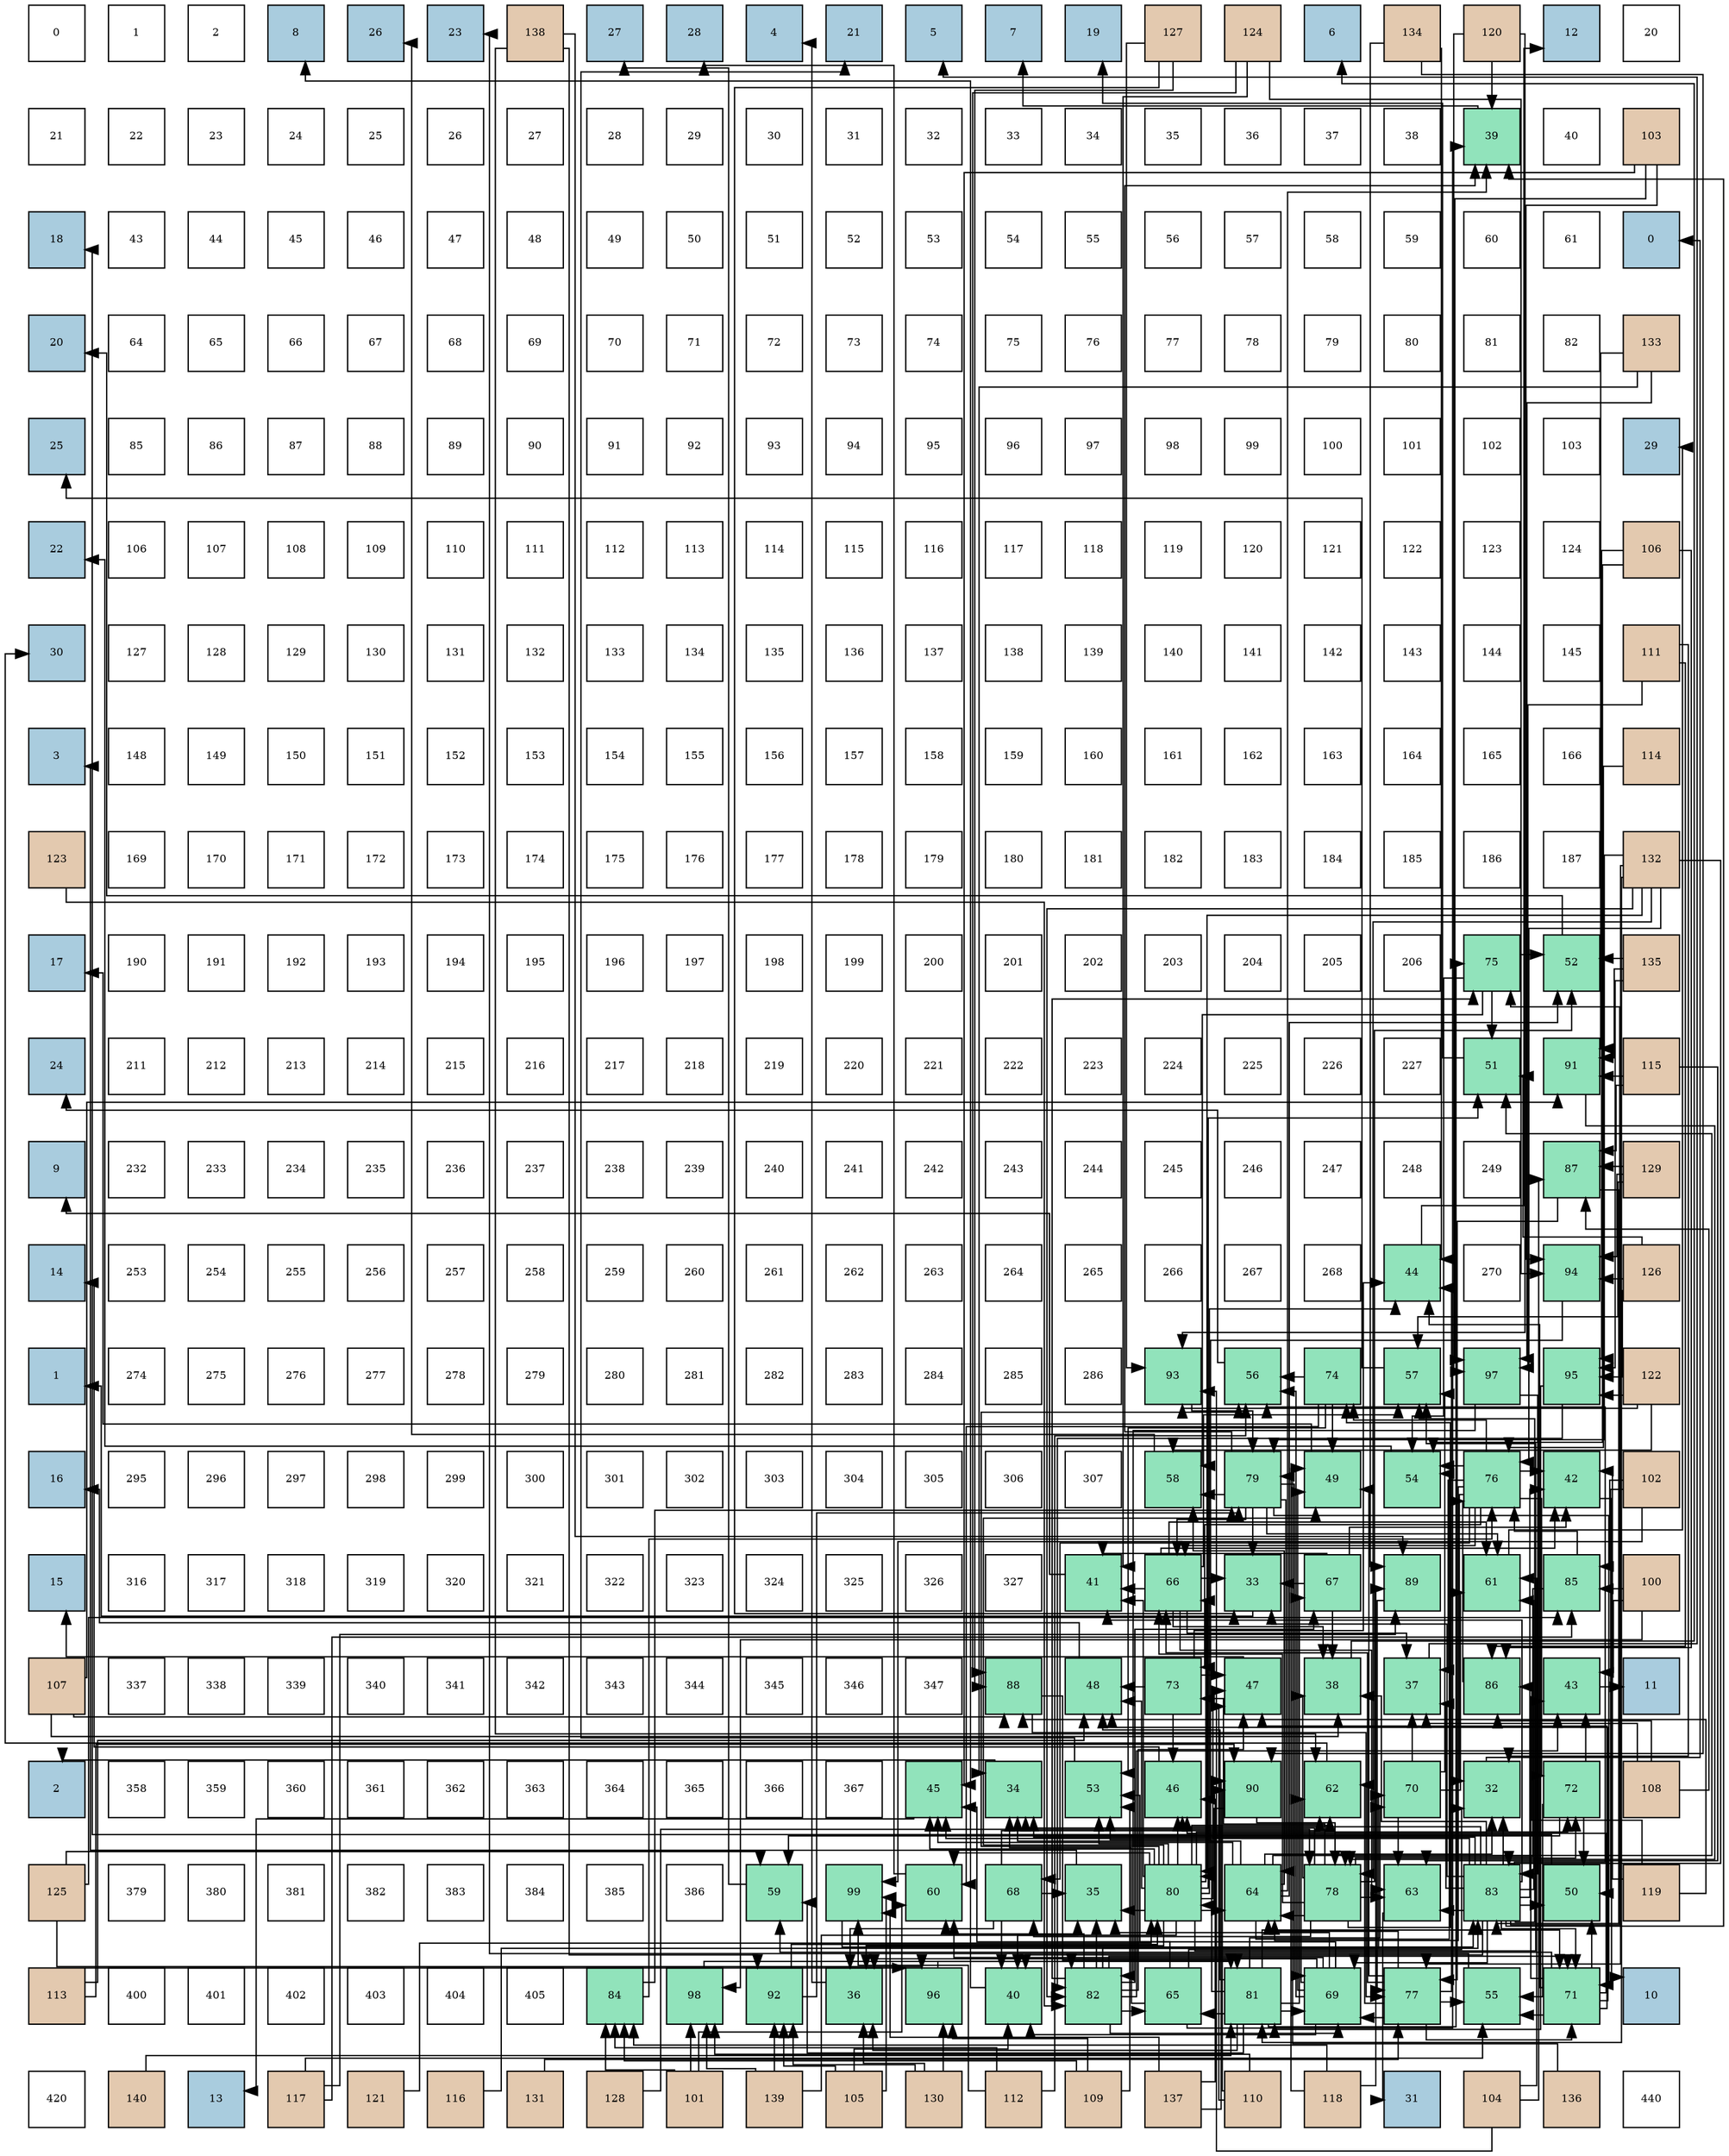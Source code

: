 digraph layout{
 rankdir=TB;
 splines=ortho;
 node [style=filled shape=square fixedsize=true width=0.6];
0[label="0", fontsize=8, fillcolor="#ffffff"];
1[label="1", fontsize=8, fillcolor="#ffffff"];
2[label="2", fontsize=8, fillcolor="#ffffff"];
3[label="8", fontsize=8, fillcolor="#a9ccde"];
4[label="26", fontsize=8, fillcolor="#a9ccde"];
5[label="23", fontsize=8, fillcolor="#a9ccde"];
6[label="138", fontsize=8, fillcolor="#e3c9af"];
7[label="27", fontsize=8, fillcolor="#a9ccde"];
8[label="28", fontsize=8, fillcolor="#a9ccde"];
9[label="4", fontsize=8, fillcolor="#a9ccde"];
10[label="21", fontsize=8, fillcolor="#a9ccde"];
11[label="5", fontsize=8, fillcolor="#a9ccde"];
12[label="7", fontsize=8, fillcolor="#a9ccde"];
13[label="19", fontsize=8, fillcolor="#a9ccde"];
14[label="127", fontsize=8, fillcolor="#e3c9af"];
15[label="124", fontsize=8, fillcolor="#e3c9af"];
16[label="6", fontsize=8, fillcolor="#a9ccde"];
17[label="134", fontsize=8, fillcolor="#e3c9af"];
18[label="120", fontsize=8, fillcolor="#e3c9af"];
19[label="12", fontsize=8, fillcolor="#a9ccde"];
20[label="20", fontsize=8, fillcolor="#ffffff"];
21[label="21", fontsize=8, fillcolor="#ffffff"];
22[label="22", fontsize=8, fillcolor="#ffffff"];
23[label="23", fontsize=8, fillcolor="#ffffff"];
24[label="24", fontsize=8, fillcolor="#ffffff"];
25[label="25", fontsize=8, fillcolor="#ffffff"];
26[label="26", fontsize=8, fillcolor="#ffffff"];
27[label="27", fontsize=8, fillcolor="#ffffff"];
28[label="28", fontsize=8, fillcolor="#ffffff"];
29[label="29", fontsize=8, fillcolor="#ffffff"];
30[label="30", fontsize=8, fillcolor="#ffffff"];
31[label="31", fontsize=8, fillcolor="#ffffff"];
32[label="32", fontsize=8, fillcolor="#ffffff"];
33[label="33", fontsize=8, fillcolor="#ffffff"];
34[label="34", fontsize=8, fillcolor="#ffffff"];
35[label="35", fontsize=8, fillcolor="#ffffff"];
36[label="36", fontsize=8, fillcolor="#ffffff"];
37[label="37", fontsize=8, fillcolor="#ffffff"];
38[label="38", fontsize=8, fillcolor="#ffffff"];
39[label="39", fontsize=8, fillcolor="#91e3bb"];
40[label="40", fontsize=8, fillcolor="#ffffff"];
41[label="103", fontsize=8, fillcolor="#e3c9af"];
42[label="18", fontsize=8, fillcolor="#a9ccde"];
43[label="43", fontsize=8, fillcolor="#ffffff"];
44[label="44", fontsize=8, fillcolor="#ffffff"];
45[label="45", fontsize=8, fillcolor="#ffffff"];
46[label="46", fontsize=8, fillcolor="#ffffff"];
47[label="47", fontsize=8, fillcolor="#ffffff"];
48[label="48", fontsize=8, fillcolor="#ffffff"];
49[label="49", fontsize=8, fillcolor="#ffffff"];
50[label="50", fontsize=8, fillcolor="#ffffff"];
51[label="51", fontsize=8, fillcolor="#ffffff"];
52[label="52", fontsize=8, fillcolor="#ffffff"];
53[label="53", fontsize=8, fillcolor="#ffffff"];
54[label="54", fontsize=8, fillcolor="#ffffff"];
55[label="55", fontsize=8, fillcolor="#ffffff"];
56[label="56", fontsize=8, fillcolor="#ffffff"];
57[label="57", fontsize=8, fillcolor="#ffffff"];
58[label="58", fontsize=8, fillcolor="#ffffff"];
59[label="59", fontsize=8, fillcolor="#ffffff"];
60[label="60", fontsize=8, fillcolor="#ffffff"];
61[label="61", fontsize=8, fillcolor="#ffffff"];
62[label="0", fontsize=8, fillcolor="#a9ccde"];
63[label="20", fontsize=8, fillcolor="#a9ccde"];
64[label="64", fontsize=8, fillcolor="#ffffff"];
65[label="65", fontsize=8, fillcolor="#ffffff"];
66[label="66", fontsize=8, fillcolor="#ffffff"];
67[label="67", fontsize=8, fillcolor="#ffffff"];
68[label="68", fontsize=8, fillcolor="#ffffff"];
69[label="69", fontsize=8, fillcolor="#ffffff"];
70[label="70", fontsize=8, fillcolor="#ffffff"];
71[label="71", fontsize=8, fillcolor="#ffffff"];
72[label="72", fontsize=8, fillcolor="#ffffff"];
73[label="73", fontsize=8, fillcolor="#ffffff"];
74[label="74", fontsize=8, fillcolor="#ffffff"];
75[label="75", fontsize=8, fillcolor="#ffffff"];
76[label="76", fontsize=8, fillcolor="#ffffff"];
77[label="77", fontsize=8, fillcolor="#ffffff"];
78[label="78", fontsize=8, fillcolor="#ffffff"];
79[label="79", fontsize=8, fillcolor="#ffffff"];
80[label="80", fontsize=8, fillcolor="#ffffff"];
81[label="81", fontsize=8, fillcolor="#ffffff"];
82[label="82", fontsize=8, fillcolor="#ffffff"];
83[label="133", fontsize=8, fillcolor="#e3c9af"];
84[label="25", fontsize=8, fillcolor="#a9ccde"];
85[label="85", fontsize=8, fillcolor="#ffffff"];
86[label="86", fontsize=8, fillcolor="#ffffff"];
87[label="87", fontsize=8, fillcolor="#ffffff"];
88[label="88", fontsize=8, fillcolor="#ffffff"];
89[label="89", fontsize=8, fillcolor="#ffffff"];
90[label="90", fontsize=8, fillcolor="#ffffff"];
91[label="91", fontsize=8, fillcolor="#ffffff"];
92[label="92", fontsize=8, fillcolor="#ffffff"];
93[label="93", fontsize=8, fillcolor="#ffffff"];
94[label="94", fontsize=8, fillcolor="#ffffff"];
95[label="95", fontsize=8, fillcolor="#ffffff"];
96[label="96", fontsize=8, fillcolor="#ffffff"];
97[label="97", fontsize=8, fillcolor="#ffffff"];
98[label="98", fontsize=8, fillcolor="#ffffff"];
99[label="99", fontsize=8, fillcolor="#ffffff"];
100[label="100", fontsize=8, fillcolor="#ffffff"];
101[label="101", fontsize=8, fillcolor="#ffffff"];
102[label="102", fontsize=8, fillcolor="#ffffff"];
103[label="103", fontsize=8, fillcolor="#ffffff"];
104[label="29", fontsize=8, fillcolor="#a9ccde"];
105[label="22", fontsize=8, fillcolor="#a9ccde"];
106[label="106", fontsize=8, fillcolor="#ffffff"];
107[label="107", fontsize=8, fillcolor="#ffffff"];
108[label="108", fontsize=8, fillcolor="#ffffff"];
109[label="109", fontsize=8, fillcolor="#ffffff"];
110[label="110", fontsize=8, fillcolor="#ffffff"];
111[label="111", fontsize=8, fillcolor="#ffffff"];
112[label="112", fontsize=8, fillcolor="#ffffff"];
113[label="113", fontsize=8, fillcolor="#ffffff"];
114[label="114", fontsize=8, fillcolor="#ffffff"];
115[label="115", fontsize=8, fillcolor="#ffffff"];
116[label="116", fontsize=8, fillcolor="#ffffff"];
117[label="117", fontsize=8, fillcolor="#ffffff"];
118[label="118", fontsize=8, fillcolor="#ffffff"];
119[label="119", fontsize=8, fillcolor="#ffffff"];
120[label="120", fontsize=8, fillcolor="#ffffff"];
121[label="121", fontsize=8, fillcolor="#ffffff"];
122[label="122", fontsize=8, fillcolor="#ffffff"];
123[label="123", fontsize=8, fillcolor="#ffffff"];
124[label="124", fontsize=8, fillcolor="#ffffff"];
125[label="106", fontsize=8, fillcolor="#e3c9af"];
126[label="30", fontsize=8, fillcolor="#a9ccde"];
127[label="127", fontsize=8, fillcolor="#ffffff"];
128[label="128", fontsize=8, fillcolor="#ffffff"];
129[label="129", fontsize=8, fillcolor="#ffffff"];
130[label="130", fontsize=8, fillcolor="#ffffff"];
131[label="131", fontsize=8, fillcolor="#ffffff"];
132[label="132", fontsize=8, fillcolor="#ffffff"];
133[label="133", fontsize=8, fillcolor="#ffffff"];
134[label="134", fontsize=8, fillcolor="#ffffff"];
135[label="135", fontsize=8, fillcolor="#ffffff"];
136[label="136", fontsize=8, fillcolor="#ffffff"];
137[label="137", fontsize=8, fillcolor="#ffffff"];
138[label="138", fontsize=8, fillcolor="#ffffff"];
139[label="139", fontsize=8, fillcolor="#ffffff"];
140[label="140", fontsize=8, fillcolor="#ffffff"];
141[label="141", fontsize=8, fillcolor="#ffffff"];
142[label="142", fontsize=8, fillcolor="#ffffff"];
143[label="143", fontsize=8, fillcolor="#ffffff"];
144[label="144", fontsize=8, fillcolor="#ffffff"];
145[label="145", fontsize=8, fillcolor="#ffffff"];
146[label="111", fontsize=8, fillcolor="#e3c9af"];
147[label="3", fontsize=8, fillcolor="#a9ccde"];
148[label="148", fontsize=8, fillcolor="#ffffff"];
149[label="149", fontsize=8, fillcolor="#ffffff"];
150[label="150", fontsize=8, fillcolor="#ffffff"];
151[label="151", fontsize=8, fillcolor="#ffffff"];
152[label="152", fontsize=8, fillcolor="#ffffff"];
153[label="153", fontsize=8, fillcolor="#ffffff"];
154[label="154", fontsize=8, fillcolor="#ffffff"];
155[label="155", fontsize=8, fillcolor="#ffffff"];
156[label="156", fontsize=8, fillcolor="#ffffff"];
157[label="157", fontsize=8, fillcolor="#ffffff"];
158[label="158", fontsize=8, fillcolor="#ffffff"];
159[label="159", fontsize=8, fillcolor="#ffffff"];
160[label="160", fontsize=8, fillcolor="#ffffff"];
161[label="161", fontsize=8, fillcolor="#ffffff"];
162[label="162", fontsize=8, fillcolor="#ffffff"];
163[label="163", fontsize=8, fillcolor="#ffffff"];
164[label="164", fontsize=8, fillcolor="#ffffff"];
165[label="165", fontsize=8, fillcolor="#ffffff"];
166[label="166", fontsize=8, fillcolor="#ffffff"];
167[label="114", fontsize=8, fillcolor="#e3c9af"];
168[label="123", fontsize=8, fillcolor="#e3c9af"];
169[label="169", fontsize=8, fillcolor="#ffffff"];
170[label="170", fontsize=8, fillcolor="#ffffff"];
171[label="171", fontsize=8, fillcolor="#ffffff"];
172[label="172", fontsize=8, fillcolor="#ffffff"];
173[label="173", fontsize=8, fillcolor="#ffffff"];
174[label="174", fontsize=8, fillcolor="#ffffff"];
175[label="175", fontsize=8, fillcolor="#ffffff"];
176[label="176", fontsize=8, fillcolor="#ffffff"];
177[label="177", fontsize=8, fillcolor="#ffffff"];
178[label="178", fontsize=8, fillcolor="#ffffff"];
179[label="179", fontsize=8, fillcolor="#ffffff"];
180[label="180", fontsize=8, fillcolor="#ffffff"];
181[label="181", fontsize=8, fillcolor="#ffffff"];
182[label="182", fontsize=8, fillcolor="#ffffff"];
183[label="183", fontsize=8, fillcolor="#ffffff"];
184[label="184", fontsize=8, fillcolor="#ffffff"];
185[label="185", fontsize=8, fillcolor="#ffffff"];
186[label="186", fontsize=8, fillcolor="#ffffff"];
187[label="187", fontsize=8, fillcolor="#ffffff"];
188[label="132", fontsize=8, fillcolor="#e3c9af"];
189[label="17", fontsize=8, fillcolor="#a9ccde"];
190[label="190", fontsize=8, fillcolor="#ffffff"];
191[label="191", fontsize=8, fillcolor="#ffffff"];
192[label="192", fontsize=8, fillcolor="#ffffff"];
193[label="193", fontsize=8, fillcolor="#ffffff"];
194[label="194", fontsize=8, fillcolor="#ffffff"];
195[label="195", fontsize=8, fillcolor="#ffffff"];
196[label="196", fontsize=8, fillcolor="#ffffff"];
197[label="197", fontsize=8, fillcolor="#ffffff"];
198[label="198", fontsize=8, fillcolor="#ffffff"];
199[label="199", fontsize=8, fillcolor="#ffffff"];
200[label="200", fontsize=8, fillcolor="#ffffff"];
201[label="201", fontsize=8, fillcolor="#ffffff"];
202[label="202", fontsize=8, fillcolor="#ffffff"];
203[label="203", fontsize=8, fillcolor="#ffffff"];
204[label="204", fontsize=8, fillcolor="#ffffff"];
205[label="205", fontsize=8, fillcolor="#ffffff"];
206[label="206", fontsize=8, fillcolor="#ffffff"];
207[label="75", fontsize=8, fillcolor="#91e3bb"];
208[label="52", fontsize=8, fillcolor="#91e3bb"];
209[label="135", fontsize=8, fillcolor="#e3c9af"];
210[label="24", fontsize=8, fillcolor="#a9ccde"];
211[label="211", fontsize=8, fillcolor="#ffffff"];
212[label="212", fontsize=8, fillcolor="#ffffff"];
213[label="213", fontsize=8, fillcolor="#ffffff"];
214[label="214", fontsize=8, fillcolor="#ffffff"];
215[label="215", fontsize=8, fillcolor="#ffffff"];
216[label="216", fontsize=8, fillcolor="#ffffff"];
217[label="217", fontsize=8, fillcolor="#ffffff"];
218[label="218", fontsize=8, fillcolor="#ffffff"];
219[label="219", fontsize=8, fillcolor="#ffffff"];
220[label="220", fontsize=8, fillcolor="#ffffff"];
221[label="221", fontsize=8, fillcolor="#ffffff"];
222[label="222", fontsize=8, fillcolor="#ffffff"];
223[label="223", fontsize=8, fillcolor="#ffffff"];
224[label="224", fontsize=8, fillcolor="#ffffff"];
225[label="225", fontsize=8, fillcolor="#ffffff"];
226[label="226", fontsize=8, fillcolor="#ffffff"];
227[label="227", fontsize=8, fillcolor="#ffffff"];
228[label="51", fontsize=8, fillcolor="#91e3bb"];
229[label="91", fontsize=8, fillcolor="#91e3bb"];
230[label="115", fontsize=8, fillcolor="#e3c9af"];
231[label="9", fontsize=8, fillcolor="#a9ccde"];
232[label="232", fontsize=8, fillcolor="#ffffff"];
233[label="233", fontsize=8, fillcolor="#ffffff"];
234[label="234", fontsize=8, fillcolor="#ffffff"];
235[label="235", fontsize=8, fillcolor="#ffffff"];
236[label="236", fontsize=8, fillcolor="#ffffff"];
237[label="237", fontsize=8, fillcolor="#ffffff"];
238[label="238", fontsize=8, fillcolor="#ffffff"];
239[label="239", fontsize=8, fillcolor="#ffffff"];
240[label="240", fontsize=8, fillcolor="#ffffff"];
241[label="241", fontsize=8, fillcolor="#ffffff"];
242[label="242", fontsize=8, fillcolor="#ffffff"];
243[label="243", fontsize=8, fillcolor="#ffffff"];
244[label="244", fontsize=8, fillcolor="#ffffff"];
245[label="245", fontsize=8, fillcolor="#ffffff"];
246[label="246", fontsize=8, fillcolor="#ffffff"];
247[label="247", fontsize=8, fillcolor="#ffffff"];
248[label="248", fontsize=8, fillcolor="#ffffff"];
249[label="249", fontsize=8, fillcolor="#ffffff"];
250[label="87", fontsize=8, fillcolor="#91e3bb"];
251[label="129", fontsize=8, fillcolor="#e3c9af"];
252[label="14", fontsize=8, fillcolor="#a9ccde"];
253[label="253", fontsize=8, fillcolor="#ffffff"];
254[label="254", fontsize=8, fillcolor="#ffffff"];
255[label="255", fontsize=8, fillcolor="#ffffff"];
256[label="256", fontsize=8, fillcolor="#ffffff"];
257[label="257", fontsize=8, fillcolor="#ffffff"];
258[label="258", fontsize=8, fillcolor="#ffffff"];
259[label="259", fontsize=8, fillcolor="#ffffff"];
260[label="260", fontsize=8, fillcolor="#ffffff"];
261[label="261", fontsize=8, fillcolor="#ffffff"];
262[label="262", fontsize=8, fillcolor="#ffffff"];
263[label="263", fontsize=8, fillcolor="#ffffff"];
264[label="264", fontsize=8, fillcolor="#ffffff"];
265[label="265", fontsize=8, fillcolor="#ffffff"];
266[label="266", fontsize=8, fillcolor="#ffffff"];
267[label="267", fontsize=8, fillcolor="#ffffff"];
268[label="268", fontsize=8, fillcolor="#ffffff"];
269[label="44", fontsize=8, fillcolor="#91e3bb"];
270[label="270", fontsize=8, fillcolor="#ffffff"];
271[label="94", fontsize=8, fillcolor="#91e3bb"];
272[label="126", fontsize=8, fillcolor="#e3c9af"];
273[label="1", fontsize=8, fillcolor="#a9ccde"];
274[label="274", fontsize=8, fillcolor="#ffffff"];
275[label="275", fontsize=8, fillcolor="#ffffff"];
276[label="276", fontsize=8, fillcolor="#ffffff"];
277[label="277", fontsize=8, fillcolor="#ffffff"];
278[label="278", fontsize=8, fillcolor="#ffffff"];
279[label="279", fontsize=8, fillcolor="#ffffff"];
280[label="280", fontsize=8, fillcolor="#ffffff"];
281[label="281", fontsize=8, fillcolor="#ffffff"];
282[label="282", fontsize=8, fillcolor="#ffffff"];
283[label="283", fontsize=8, fillcolor="#ffffff"];
284[label="284", fontsize=8, fillcolor="#ffffff"];
285[label="285", fontsize=8, fillcolor="#ffffff"];
286[label="286", fontsize=8, fillcolor="#ffffff"];
287[label="93", fontsize=8, fillcolor="#91e3bb"];
288[label="56", fontsize=8, fillcolor="#91e3bb"];
289[label="74", fontsize=8, fillcolor="#91e3bb"];
290[label="57", fontsize=8, fillcolor="#91e3bb"];
291[label="97", fontsize=8, fillcolor="#91e3bb"];
292[label="95", fontsize=8, fillcolor="#91e3bb"];
293[label="122", fontsize=8, fillcolor="#e3c9af"];
294[label="16", fontsize=8, fillcolor="#a9ccde"];
295[label="295", fontsize=8, fillcolor="#ffffff"];
296[label="296", fontsize=8, fillcolor="#ffffff"];
297[label="297", fontsize=8, fillcolor="#ffffff"];
298[label="298", fontsize=8, fillcolor="#ffffff"];
299[label="299", fontsize=8, fillcolor="#ffffff"];
300[label="300", fontsize=8, fillcolor="#ffffff"];
301[label="301", fontsize=8, fillcolor="#ffffff"];
302[label="302", fontsize=8, fillcolor="#ffffff"];
303[label="303", fontsize=8, fillcolor="#ffffff"];
304[label="304", fontsize=8, fillcolor="#ffffff"];
305[label="305", fontsize=8, fillcolor="#ffffff"];
306[label="306", fontsize=8, fillcolor="#ffffff"];
307[label="307", fontsize=8, fillcolor="#ffffff"];
308[label="58", fontsize=8, fillcolor="#91e3bb"];
309[label="79", fontsize=8, fillcolor="#91e3bb"];
310[label="49", fontsize=8, fillcolor="#91e3bb"];
311[label="54", fontsize=8, fillcolor="#91e3bb"];
312[label="76", fontsize=8, fillcolor="#91e3bb"];
313[label="42", fontsize=8, fillcolor="#91e3bb"];
314[label="102", fontsize=8, fillcolor="#e3c9af"];
315[label="15", fontsize=8, fillcolor="#a9ccde"];
316[label="316", fontsize=8, fillcolor="#ffffff"];
317[label="317", fontsize=8, fillcolor="#ffffff"];
318[label="318", fontsize=8, fillcolor="#ffffff"];
319[label="319", fontsize=8, fillcolor="#ffffff"];
320[label="320", fontsize=8, fillcolor="#ffffff"];
321[label="321", fontsize=8, fillcolor="#ffffff"];
322[label="322", fontsize=8, fillcolor="#ffffff"];
323[label="323", fontsize=8, fillcolor="#ffffff"];
324[label="324", fontsize=8, fillcolor="#ffffff"];
325[label="325", fontsize=8, fillcolor="#ffffff"];
326[label="326", fontsize=8, fillcolor="#ffffff"];
327[label="327", fontsize=8, fillcolor="#ffffff"];
328[label="41", fontsize=8, fillcolor="#91e3bb"];
329[label="66", fontsize=8, fillcolor="#91e3bb"];
330[label="33", fontsize=8, fillcolor="#91e3bb"];
331[label="67", fontsize=8, fillcolor="#91e3bb"];
332[label="89", fontsize=8, fillcolor="#91e3bb"];
333[label="61", fontsize=8, fillcolor="#91e3bb"];
334[label="85", fontsize=8, fillcolor="#91e3bb"];
335[label="100", fontsize=8, fillcolor="#e3c9af"];
336[label="107", fontsize=8, fillcolor="#e3c9af"];
337[label="337", fontsize=8, fillcolor="#ffffff"];
338[label="338", fontsize=8, fillcolor="#ffffff"];
339[label="339", fontsize=8, fillcolor="#ffffff"];
340[label="340", fontsize=8, fillcolor="#ffffff"];
341[label="341", fontsize=8, fillcolor="#ffffff"];
342[label="342", fontsize=8, fillcolor="#ffffff"];
343[label="343", fontsize=8, fillcolor="#ffffff"];
344[label="344", fontsize=8, fillcolor="#ffffff"];
345[label="345", fontsize=8, fillcolor="#ffffff"];
346[label="346", fontsize=8, fillcolor="#ffffff"];
347[label="347", fontsize=8, fillcolor="#ffffff"];
348[label="88", fontsize=8, fillcolor="#91e3bb"];
349[label="48", fontsize=8, fillcolor="#91e3bb"];
350[label="73", fontsize=8, fillcolor="#91e3bb"];
351[label="47", fontsize=8, fillcolor="#91e3bb"];
352[label="38", fontsize=8, fillcolor="#91e3bb"];
353[label="37", fontsize=8, fillcolor="#91e3bb"];
354[label="86", fontsize=8, fillcolor="#91e3bb"];
355[label="43", fontsize=8, fillcolor="#91e3bb"];
356[label="11", fontsize=8, fillcolor="#a9ccde"];
357[label="2", fontsize=8, fillcolor="#a9ccde"];
358[label="358", fontsize=8, fillcolor="#ffffff"];
359[label="359", fontsize=8, fillcolor="#ffffff"];
360[label="360", fontsize=8, fillcolor="#ffffff"];
361[label="361", fontsize=8, fillcolor="#ffffff"];
362[label="362", fontsize=8, fillcolor="#ffffff"];
363[label="363", fontsize=8, fillcolor="#ffffff"];
364[label="364", fontsize=8, fillcolor="#ffffff"];
365[label="365", fontsize=8, fillcolor="#ffffff"];
366[label="366", fontsize=8, fillcolor="#ffffff"];
367[label="367", fontsize=8, fillcolor="#ffffff"];
368[label="45", fontsize=8, fillcolor="#91e3bb"];
369[label="34", fontsize=8, fillcolor="#91e3bb"];
370[label="53", fontsize=8, fillcolor="#91e3bb"];
371[label="46", fontsize=8, fillcolor="#91e3bb"];
372[label="90", fontsize=8, fillcolor="#91e3bb"];
373[label="62", fontsize=8, fillcolor="#91e3bb"];
374[label="70", fontsize=8, fillcolor="#91e3bb"];
375[label="32", fontsize=8, fillcolor="#91e3bb"];
376[label="72", fontsize=8, fillcolor="#91e3bb"];
377[label="108", fontsize=8, fillcolor="#e3c9af"];
378[label="125", fontsize=8, fillcolor="#e3c9af"];
379[label="379", fontsize=8, fillcolor="#ffffff"];
380[label="380", fontsize=8, fillcolor="#ffffff"];
381[label="381", fontsize=8, fillcolor="#ffffff"];
382[label="382", fontsize=8, fillcolor="#ffffff"];
383[label="383", fontsize=8, fillcolor="#ffffff"];
384[label="384", fontsize=8, fillcolor="#ffffff"];
385[label="385", fontsize=8, fillcolor="#ffffff"];
386[label="386", fontsize=8, fillcolor="#ffffff"];
387[label="59", fontsize=8, fillcolor="#91e3bb"];
388[label="99", fontsize=8, fillcolor="#91e3bb"];
389[label="60", fontsize=8, fillcolor="#91e3bb"];
390[label="68", fontsize=8, fillcolor="#91e3bb"];
391[label="35", fontsize=8, fillcolor="#91e3bb"];
392[label="80", fontsize=8, fillcolor="#91e3bb"];
393[label="64", fontsize=8, fillcolor="#91e3bb"];
394[label="78", fontsize=8, fillcolor="#91e3bb"];
395[label="63", fontsize=8, fillcolor="#91e3bb"];
396[label="83", fontsize=8, fillcolor="#91e3bb"];
397[label="50", fontsize=8, fillcolor="#91e3bb"];
398[label="119", fontsize=8, fillcolor="#e3c9af"];
399[label="113", fontsize=8, fillcolor="#e3c9af"];
400[label="400", fontsize=8, fillcolor="#ffffff"];
401[label="401", fontsize=8, fillcolor="#ffffff"];
402[label="402", fontsize=8, fillcolor="#ffffff"];
403[label="403", fontsize=8, fillcolor="#ffffff"];
404[label="404", fontsize=8, fillcolor="#ffffff"];
405[label="405", fontsize=8, fillcolor="#ffffff"];
406[label="84", fontsize=8, fillcolor="#91e3bb"];
407[label="98", fontsize=8, fillcolor="#91e3bb"];
408[label="92", fontsize=8, fillcolor="#91e3bb"];
409[label="36", fontsize=8, fillcolor="#91e3bb"];
410[label="96", fontsize=8, fillcolor="#91e3bb"];
411[label="40", fontsize=8, fillcolor="#91e3bb"];
412[label="82", fontsize=8, fillcolor="#91e3bb"];
413[label="65", fontsize=8, fillcolor="#91e3bb"];
414[label="81", fontsize=8, fillcolor="#91e3bb"];
415[label="69", fontsize=8, fillcolor="#91e3bb"];
416[label="77", fontsize=8, fillcolor="#91e3bb"];
417[label="55", fontsize=8, fillcolor="#91e3bb"];
418[label="71", fontsize=8, fillcolor="#91e3bb"];
419[label="10", fontsize=8, fillcolor="#a9ccde"];
420[label="420", fontsize=8, fillcolor="#ffffff"];
421[label="140", fontsize=8, fillcolor="#e3c9af"];
422[label="13", fontsize=8, fillcolor="#a9ccde"];
423[label="117", fontsize=8, fillcolor="#e3c9af"];
424[label="121", fontsize=8, fillcolor="#e3c9af"];
425[label="116", fontsize=8, fillcolor="#e3c9af"];
426[label="131", fontsize=8, fillcolor="#e3c9af"];
427[label="128", fontsize=8, fillcolor="#e3c9af"];
428[label="101", fontsize=8, fillcolor="#e3c9af"];
429[label="139", fontsize=8, fillcolor="#e3c9af"];
430[label="105", fontsize=8, fillcolor="#e3c9af"];
431[label="130", fontsize=8, fillcolor="#e3c9af"];
432[label="112", fontsize=8, fillcolor="#e3c9af"];
433[label="109", fontsize=8, fillcolor="#e3c9af"];
434[label="137", fontsize=8, fillcolor="#e3c9af"];
435[label="110", fontsize=8, fillcolor="#e3c9af"];
436[label="118", fontsize=8, fillcolor="#e3c9af"];
437[label="31", fontsize=8, fillcolor="#a9ccde"];
438[label="104", fontsize=8, fillcolor="#e3c9af"];
439[label="136", fontsize=8, fillcolor="#e3c9af"];
440[label="440", fontsize=8, fillcolor="#ffffff"];
edge [constraint=false, style=vis];375 -> 62;
330 -> 273;
369 -> 357;
391 -> 147;
409 -> 9;
353 -> 11;
352 -> 16;
39 -> 12;
411 -> 3;
328 -> 231;
313 -> 419;
355 -> 356;
269 -> 19;
368 -> 422;
371 -> 252;
351 -> 315;
349 -> 294;
310 -> 189;
397 -> 42;
228 -> 13;
208 -> 63;
370 -> 10;
311 -> 105;
417 -> 5;
288 -> 210;
290 -> 84;
308 -> 4;
387 -> 7;
389 -> 8;
333 -> 104;
373 -> 126;
395 -> 437;
393 -> 375;
393 -> 369;
393 -> 39;
393 -> 368;
393 -> 228;
393 -> 208;
393 -> 311;
393 -> 308;
413 -> 375;
413 -> 369;
413 -> 39;
413 -> 368;
329 -> 330;
329 -> 353;
329 -> 352;
329 -> 328;
329 -> 313;
329 -> 290;
329 -> 333;
329 -> 395;
331 -> 330;
331 -> 352;
331 -> 328;
331 -> 313;
390 -> 391;
390 -> 409;
390 -> 411;
390 -> 373;
415 -> 391;
415 -> 409;
415 -> 411;
415 -> 310;
415 -> 370;
415 -> 288;
415 -> 389;
415 -> 373;
374 -> 353;
374 -> 290;
374 -> 333;
374 -> 395;
418 -> 355;
418 -> 269;
418 -> 371;
418 -> 351;
418 -> 349;
418 -> 397;
418 -> 417;
418 -> 387;
376 -> 355;
376 -> 397;
376 -> 417;
376 -> 387;
350 -> 269;
350 -> 371;
350 -> 351;
350 -> 349;
289 -> 310;
289 -> 370;
289 -> 288;
289 -> 389;
207 -> 228;
207 -> 208;
207 -> 311;
207 -> 308;
312 -> 375;
312 -> 353;
312 -> 313;
312 -> 311;
312 -> 393;
312 -> 329;
312 -> 390;
312 -> 376;
312 -> 350;
312 -> 289;
416 -> 269;
416 -> 310;
416 -> 417;
416 -> 373;
416 -> 393;
416 -> 329;
416 -> 415;
416 -> 418;
394 -> 369;
394 -> 352;
394 -> 208;
394 -> 395;
394 -> 393;
394 -> 329;
394 -> 390;
394 -> 376;
394 -> 350;
394 -> 289;
309 -> 330;
309 -> 39;
309 -> 308;
309 -> 333;
309 -> 393;
309 -> 329;
309 -> 415;
309 -> 418;
392 -> 391;
392 -> 409;
392 -> 411;
392 -> 328;
392 -> 269;
392 -> 368;
392 -> 371;
392 -> 351;
392 -> 349;
392 -> 310;
392 -> 228;
392 -> 370;
392 -> 288;
392 -> 290;
392 -> 389;
392 -> 373;
392 -> 393;
392 -> 329;
392 -> 376;
414 -> 409;
414 -> 349;
414 -> 370;
414 -> 387;
414 -> 413;
414 -> 331;
414 -> 415;
414 -> 374;
414 -> 418;
414 -> 207;
412 -> 391;
412 -> 355;
412 -> 351;
412 -> 389;
412 -> 413;
412 -> 331;
412 -> 415;
412 -> 374;
412 -> 418;
412 -> 207;
396 -> 375;
396 -> 330;
396 -> 369;
396 -> 353;
396 -> 352;
396 -> 39;
396 -> 411;
396 -> 328;
396 -> 313;
396 -> 368;
396 -> 371;
396 -> 397;
396 -> 288;
396 -> 290;
396 -> 333;
396 -> 395;
396 -> 415;
396 -> 418;
396 -> 207;
406 -> 312;
406 -> 309;
334 -> 312;
334 -> 394;
354 -> 312;
250 -> 416;
250 -> 396;
348 -> 416;
348 -> 414;
332 -> 416;
372 -> 394;
372 -> 392;
229 -> 394;
408 -> 309;
408 -> 392;
287 -> 309;
271 -> 392;
292 -> 414;
292 -> 412;
410 -> 414;
291 -> 412;
291 -> 396;
407 -> 412;
388 -> 396;
335 -> 355;
335 -> 334;
335 -> 407;
428 -> 389;
428 -> 406;
428 -> 407;
314 -> 397;
314 -> 334;
314 -> 388;
41 -> 368;
41 -> 271;
41 -> 291;
438 -> 333;
438 -> 250;
438 -> 287;
430 -> 411;
430 -> 408;
430 -> 388;
125 -> 311;
125 -> 354;
125 -> 292;
336 -> 352;
336 -> 348;
336 -> 229;
377 -> 353;
377 -> 354;
377 -> 250;
433 -> 370;
433 -> 406;
433 -> 410;
435 -> 351;
435 -> 372;
435 -> 407;
146 -> 375;
146 -> 354;
146 -> 291;
432 -> 288;
432 -> 406;
432 -> 388;
399 -> 349;
399 -> 372;
399 -> 410;
167 -> 312;
230 -> 395;
230 -> 250;
230 -> 229;
425 -> 396;
423 -> 417;
423 -> 334;
423 -> 332;
436 -> 310;
436 -> 406;
436 -> 332;
398 -> 313;
398 -> 354;
398 -> 348;
18 -> 39;
18 -> 287;
18 -> 291;
424 -> 392;
293 -> 308;
293 -> 287;
293 -> 292;
168 -> 412;
15 -> 328;
15 -> 348;
15 -> 271;
378 -> 387;
378 -> 334;
378 -> 410;
272 -> 228;
272 -> 271;
272 -> 292;
14 -> 330;
14 -> 348;
14 -> 287;
427 -> 394;
251 -> 290;
251 -> 250;
251 -> 271;
431 -> 409;
431 -> 408;
431 -> 410;
426 -> 416;
188 -> 312;
188 -> 416;
188 -> 394;
188 -> 309;
188 -> 392;
188 -> 414;
188 -> 412;
188 -> 396;
83 -> 369;
83 -> 229;
83 -> 291;
17 -> 269;
17 -> 332;
17 -> 372;
209 -> 208;
209 -> 229;
209 -> 292;
439 -> 309;
434 -> 371;
434 -> 372;
434 -> 388;
6 -> 373;
6 -> 332;
6 -> 408;
429 -> 391;
429 -> 408;
429 -> 407;
421 -> 414;
edge [constraint=true, style=invis];
0 -> 21 -> 42 -> 63 -> 84 -> 105 -> 126 -> 147 -> 168 -> 189 -> 210 -> 231 -> 252 -> 273 -> 294 -> 315 -> 336 -> 357 -> 378 -> 399 -> 420;
1 -> 22 -> 43 -> 64 -> 85 -> 106 -> 127 -> 148 -> 169 -> 190 -> 211 -> 232 -> 253 -> 274 -> 295 -> 316 -> 337 -> 358 -> 379 -> 400 -> 421;
2 -> 23 -> 44 -> 65 -> 86 -> 107 -> 128 -> 149 -> 170 -> 191 -> 212 -> 233 -> 254 -> 275 -> 296 -> 317 -> 338 -> 359 -> 380 -> 401 -> 422;
3 -> 24 -> 45 -> 66 -> 87 -> 108 -> 129 -> 150 -> 171 -> 192 -> 213 -> 234 -> 255 -> 276 -> 297 -> 318 -> 339 -> 360 -> 381 -> 402 -> 423;
4 -> 25 -> 46 -> 67 -> 88 -> 109 -> 130 -> 151 -> 172 -> 193 -> 214 -> 235 -> 256 -> 277 -> 298 -> 319 -> 340 -> 361 -> 382 -> 403 -> 424;
5 -> 26 -> 47 -> 68 -> 89 -> 110 -> 131 -> 152 -> 173 -> 194 -> 215 -> 236 -> 257 -> 278 -> 299 -> 320 -> 341 -> 362 -> 383 -> 404 -> 425;
6 -> 27 -> 48 -> 69 -> 90 -> 111 -> 132 -> 153 -> 174 -> 195 -> 216 -> 237 -> 258 -> 279 -> 300 -> 321 -> 342 -> 363 -> 384 -> 405 -> 426;
7 -> 28 -> 49 -> 70 -> 91 -> 112 -> 133 -> 154 -> 175 -> 196 -> 217 -> 238 -> 259 -> 280 -> 301 -> 322 -> 343 -> 364 -> 385 -> 406 -> 427;
8 -> 29 -> 50 -> 71 -> 92 -> 113 -> 134 -> 155 -> 176 -> 197 -> 218 -> 239 -> 260 -> 281 -> 302 -> 323 -> 344 -> 365 -> 386 -> 407 -> 428;
9 -> 30 -> 51 -> 72 -> 93 -> 114 -> 135 -> 156 -> 177 -> 198 -> 219 -> 240 -> 261 -> 282 -> 303 -> 324 -> 345 -> 366 -> 387 -> 408 -> 429;
10 -> 31 -> 52 -> 73 -> 94 -> 115 -> 136 -> 157 -> 178 -> 199 -> 220 -> 241 -> 262 -> 283 -> 304 -> 325 -> 346 -> 367 -> 388 -> 409 -> 430;
11 -> 32 -> 53 -> 74 -> 95 -> 116 -> 137 -> 158 -> 179 -> 200 -> 221 -> 242 -> 263 -> 284 -> 305 -> 326 -> 347 -> 368 -> 389 -> 410 -> 431;
12 -> 33 -> 54 -> 75 -> 96 -> 117 -> 138 -> 159 -> 180 -> 201 -> 222 -> 243 -> 264 -> 285 -> 306 -> 327 -> 348 -> 369 -> 390 -> 411 -> 432;
13 -> 34 -> 55 -> 76 -> 97 -> 118 -> 139 -> 160 -> 181 -> 202 -> 223 -> 244 -> 265 -> 286 -> 307 -> 328 -> 349 -> 370 -> 391 -> 412 -> 433;
14 -> 35 -> 56 -> 77 -> 98 -> 119 -> 140 -> 161 -> 182 -> 203 -> 224 -> 245 -> 266 -> 287 -> 308 -> 329 -> 350 -> 371 -> 392 -> 413 -> 434;
15 -> 36 -> 57 -> 78 -> 99 -> 120 -> 141 -> 162 -> 183 -> 204 -> 225 -> 246 -> 267 -> 288 -> 309 -> 330 -> 351 -> 372 -> 393 -> 414 -> 435;
16 -> 37 -> 58 -> 79 -> 100 -> 121 -> 142 -> 163 -> 184 -> 205 -> 226 -> 247 -> 268 -> 289 -> 310 -> 331 -> 352 -> 373 -> 394 -> 415 -> 436;
17 -> 38 -> 59 -> 80 -> 101 -> 122 -> 143 -> 164 -> 185 -> 206 -> 227 -> 248 -> 269 -> 290 -> 311 -> 332 -> 353 -> 374 -> 395 -> 416 -> 437;
18 -> 39 -> 60 -> 81 -> 102 -> 123 -> 144 -> 165 -> 186 -> 207 -> 228 -> 249 -> 270 -> 291 -> 312 -> 333 -> 354 -> 375 -> 396 -> 417 -> 438;
19 -> 40 -> 61 -> 82 -> 103 -> 124 -> 145 -> 166 -> 187 -> 208 -> 229 -> 250 -> 271 -> 292 -> 313 -> 334 -> 355 -> 376 -> 397 -> 418 -> 439;
20 -> 41 -> 62 -> 83 -> 104 -> 125 -> 146 -> 167 -> 188 -> 209 -> 230 -> 251 -> 272 -> 293 -> 314 -> 335 -> 356 -> 377 -> 398 -> 419 -> 440;
rank = same {0 -> 1 -> 2 -> 3 -> 4 -> 5 -> 6 -> 7 -> 8 -> 9 -> 10 -> 11 -> 12 -> 13 -> 14 -> 15 -> 16 -> 17 -> 18 -> 19 -> 20};
rank = same {21 -> 22 -> 23 -> 24 -> 25 -> 26 -> 27 -> 28 -> 29 -> 30 -> 31 -> 32 -> 33 -> 34 -> 35 -> 36 -> 37 -> 38 -> 39 -> 40 -> 41};
rank = same {42 -> 43 -> 44 -> 45 -> 46 -> 47 -> 48 -> 49 -> 50 -> 51 -> 52 -> 53 -> 54 -> 55 -> 56 -> 57 -> 58 -> 59 -> 60 -> 61 -> 62};
rank = same {63 -> 64 -> 65 -> 66 -> 67 -> 68 -> 69 -> 70 -> 71 -> 72 -> 73 -> 74 -> 75 -> 76 -> 77 -> 78 -> 79 -> 80 -> 81 -> 82 -> 83};
rank = same {84 -> 85 -> 86 -> 87 -> 88 -> 89 -> 90 -> 91 -> 92 -> 93 -> 94 -> 95 -> 96 -> 97 -> 98 -> 99 -> 100 -> 101 -> 102 -> 103 -> 104};
rank = same {105 -> 106 -> 107 -> 108 -> 109 -> 110 -> 111 -> 112 -> 113 -> 114 -> 115 -> 116 -> 117 -> 118 -> 119 -> 120 -> 121 -> 122 -> 123 -> 124 -> 125};
rank = same {126 -> 127 -> 128 -> 129 -> 130 -> 131 -> 132 -> 133 -> 134 -> 135 -> 136 -> 137 -> 138 -> 139 -> 140 -> 141 -> 142 -> 143 -> 144 -> 145 -> 146};
rank = same {147 -> 148 -> 149 -> 150 -> 151 -> 152 -> 153 -> 154 -> 155 -> 156 -> 157 -> 158 -> 159 -> 160 -> 161 -> 162 -> 163 -> 164 -> 165 -> 166 -> 167};
rank = same {168 -> 169 -> 170 -> 171 -> 172 -> 173 -> 174 -> 175 -> 176 -> 177 -> 178 -> 179 -> 180 -> 181 -> 182 -> 183 -> 184 -> 185 -> 186 -> 187 -> 188};
rank = same {189 -> 190 -> 191 -> 192 -> 193 -> 194 -> 195 -> 196 -> 197 -> 198 -> 199 -> 200 -> 201 -> 202 -> 203 -> 204 -> 205 -> 206 -> 207 -> 208 -> 209};
rank = same {210 -> 211 -> 212 -> 213 -> 214 -> 215 -> 216 -> 217 -> 218 -> 219 -> 220 -> 221 -> 222 -> 223 -> 224 -> 225 -> 226 -> 227 -> 228 -> 229 -> 230};
rank = same {231 -> 232 -> 233 -> 234 -> 235 -> 236 -> 237 -> 238 -> 239 -> 240 -> 241 -> 242 -> 243 -> 244 -> 245 -> 246 -> 247 -> 248 -> 249 -> 250 -> 251};
rank = same {252 -> 253 -> 254 -> 255 -> 256 -> 257 -> 258 -> 259 -> 260 -> 261 -> 262 -> 263 -> 264 -> 265 -> 266 -> 267 -> 268 -> 269 -> 270 -> 271 -> 272};
rank = same {273 -> 274 -> 275 -> 276 -> 277 -> 278 -> 279 -> 280 -> 281 -> 282 -> 283 -> 284 -> 285 -> 286 -> 287 -> 288 -> 289 -> 290 -> 291 -> 292 -> 293};
rank = same {294 -> 295 -> 296 -> 297 -> 298 -> 299 -> 300 -> 301 -> 302 -> 303 -> 304 -> 305 -> 306 -> 307 -> 308 -> 309 -> 310 -> 311 -> 312 -> 313 -> 314};
rank = same {315 -> 316 -> 317 -> 318 -> 319 -> 320 -> 321 -> 322 -> 323 -> 324 -> 325 -> 326 -> 327 -> 328 -> 329 -> 330 -> 331 -> 332 -> 333 -> 334 -> 335};
rank = same {336 -> 337 -> 338 -> 339 -> 340 -> 341 -> 342 -> 343 -> 344 -> 345 -> 346 -> 347 -> 348 -> 349 -> 350 -> 351 -> 352 -> 353 -> 354 -> 355 -> 356};
rank = same {357 -> 358 -> 359 -> 360 -> 361 -> 362 -> 363 -> 364 -> 365 -> 366 -> 367 -> 368 -> 369 -> 370 -> 371 -> 372 -> 373 -> 374 -> 375 -> 376 -> 377};
rank = same {378 -> 379 -> 380 -> 381 -> 382 -> 383 -> 384 -> 385 -> 386 -> 387 -> 388 -> 389 -> 390 -> 391 -> 392 -> 393 -> 394 -> 395 -> 396 -> 397 -> 398};
rank = same {399 -> 400 -> 401 -> 402 -> 403 -> 404 -> 405 -> 406 -> 407 -> 408 -> 409 -> 410 -> 411 -> 412 -> 413 -> 414 -> 415 -> 416 -> 417 -> 418 -> 419};
rank = same {420 -> 421 -> 422 -> 423 -> 424 -> 425 -> 426 -> 427 -> 428 -> 429 -> 430 -> 431 -> 432 -> 433 -> 434 -> 435 -> 436 -> 437 -> 438 -> 439 -> 440};
}